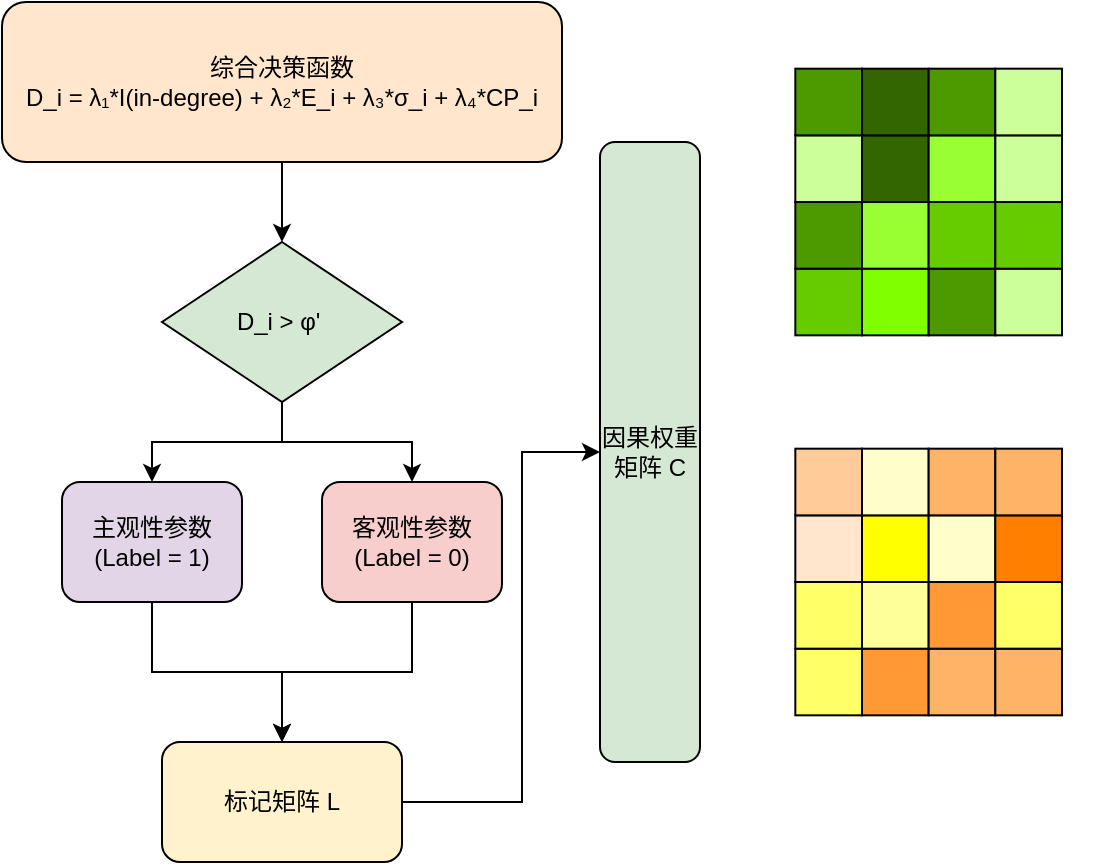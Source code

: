 <mxfile version="26.2.2">
  <diagram name="因果解耦学习" id="Xn1MKm5G6cUb3gmnLiGP">
    <mxGraphModel dx="790" dy="543" grid="1" gridSize="10" guides="1" tooltips="1" connect="1" arrows="1" fold="1" page="1" pageScale="1" pageWidth="827" pageHeight="1169" math="0" shadow="0">
      <root>
        <mxCell id="0" />
        <mxCell id="1" parent="0" />
        <mxCell id="ucolTSoBBcxQ1Ks-dDeu-4" value="综合决策函数&#xa;D_i = λ₁*I(in-degree) + λ₂*E_i + λ₃*σ_i + λ₄*CP_i" style="rounded=1;whiteSpace=wrap;html=1;fillColor=#ffe6cc;" vertex="1" parent="1">
          <mxGeometry x="90" y="490" width="280" height="80" as="geometry" />
        </mxCell>
        <mxCell id="ucolTSoBBcxQ1Ks-dDeu-5" value="D_i &amp;gt; φ&#39;&amp;nbsp;" style="rhombus;whiteSpace=wrap;html=1;fillColor=#d5e8d4;" vertex="1" parent="1">
          <mxGeometry x="170" y="610" width="120" height="80" as="geometry" />
        </mxCell>
        <mxCell id="ucolTSoBBcxQ1Ks-dDeu-6" value="主观性参数&#xa;(Label = 1)" style="rounded=1;whiteSpace=wrap;html=1;fillColor=#e1d5e7;" vertex="1" parent="1">
          <mxGeometry x="120" y="730" width="90" height="60" as="geometry" />
        </mxCell>
        <mxCell id="ucolTSoBBcxQ1Ks-dDeu-7" value="客观性参数&#xa;(Label = 0)" style="rounded=1;whiteSpace=wrap;html=1;fillColor=#f8cecc;" vertex="1" parent="1">
          <mxGeometry x="250" y="730" width="90" height="60" as="geometry" />
        </mxCell>
        <mxCell id="ucolTSoBBcxQ1Ks-dDeu-8" value="因果权重矩阵 C" style="rounded=1;whiteSpace=wrap;html=1;fillColor=#d5e8d4;" vertex="1" parent="1">
          <mxGeometry x="389" y="560" width="50" height="310" as="geometry" />
        </mxCell>
        <mxCell id="ucolTSoBBcxQ1Ks-dDeu-28" style="edgeStyle=orthogonalEdgeStyle;rounded=0;orthogonalLoop=1;jettySize=auto;html=1;exitX=1;exitY=0.5;exitDx=0;exitDy=0;entryX=0;entryY=0.5;entryDx=0;entryDy=0;" edge="1" parent="1" source="ucolTSoBBcxQ1Ks-dDeu-11" target="ucolTSoBBcxQ1Ks-dDeu-8">
          <mxGeometry relative="1" as="geometry">
            <Array as="points">
              <mxPoint x="350" y="890" />
              <mxPoint x="350" y="715" />
            </Array>
          </mxGeometry>
        </mxCell>
        <mxCell id="ucolTSoBBcxQ1Ks-dDeu-11" value="标记矩阵 L" style="rounded=1;whiteSpace=wrap;html=1;fillColor=#fff2cc;" vertex="1" parent="1">
          <mxGeometry x="170" y="860" width="120" height="60" as="geometry" />
        </mxCell>
        <mxCell id="ucolTSoBBcxQ1Ks-dDeu-13" style="edgeStyle=orthogonalEdgeStyle;rounded=0;html=1;" edge="1" parent="1" source="ucolTSoBBcxQ1Ks-dDeu-4" target="ucolTSoBBcxQ1Ks-dDeu-5">
          <mxGeometry relative="1" as="geometry" />
        </mxCell>
        <mxCell id="ucolTSoBBcxQ1Ks-dDeu-14" style="edgeStyle=orthogonalEdgeStyle;rounded=0;html=1;" edge="1" parent="1" source="ucolTSoBBcxQ1Ks-dDeu-5" target="ucolTSoBBcxQ1Ks-dDeu-6">
          <mxGeometry relative="1" as="geometry" />
        </mxCell>
        <mxCell id="ucolTSoBBcxQ1Ks-dDeu-15" style="edgeStyle=orthogonalEdgeStyle;rounded=0;html=1;" edge="1" parent="1" source="ucolTSoBBcxQ1Ks-dDeu-5" target="ucolTSoBBcxQ1Ks-dDeu-7">
          <mxGeometry relative="1" as="geometry" />
        </mxCell>
        <mxCell id="ucolTSoBBcxQ1Ks-dDeu-18" style="edgeStyle=orthogonalEdgeStyle;rounded=0;html=1;" edge="1" parent="1" source="ucolTSoBBcxQ1Ks-dDeu-6" target="ucolTSoBBcxQ1Ks-dDeu-11">
          <mxGeometry relative="1" as="geometry" />
        </mxCell>
        <mxCell id="ucolTSoBBcxQ1Ks-dDeu-19" style="edgeStyle=orthogonalEdgeStyle;rounded=0;html=1;" edge="1" parent="1" source="ucolTSoBBcxQ1Ks-dDeu-7" target="ucolTSoBBcxQ1Ks-dDeu-11">
          <mxGeometry relative="1" as="geometry" />
        </mxCell>
        <mxCell id="ucolTSoBBcxQ1Ks-dDeu-47" value="" style="group" vertex="1" connectable="0" parent="1">
          <mxGeometry x="480" y="520" width="160" height="140" as="geometry" />
        </mxCell>
        <mxCell id="ucolTSoBBcxQ1Ks-dDeu-48" value="" style="whiteSpace=wrap;html=1;aspect=fixed;fillColor=#66CC00;" vertex="1" parent="ucolTSoBBcxQ1Ks-dDeu-47">
          <mxGeometry x="6.667" y="103.33" width="33.333" height="33.333" as="geometry" />
        </mxCell>
        <mxCell id="ucolTSoBBcxQ1Ks-dDeu-49" value="" style="whiteSpace=wrap;html=1;aspect=fixed;fillColor=#80FF00;" vertex="1" parent="ucolTSoBBcxQ1Ks-dDeu-47">
          <mxGeometry x="40" y="103.33" width="33.333" height="33.333" as="geometry" />
        </mxCell>
        <mxCell id="ucolTSoBBcxQ1Ks-dDeu-50" value="" style="whiteSpace=wrap;html=1;aspect=fixed;fillColor=#4D9900;" vertex="1" parent="ucolTSoBBcxQ1Ks-dDeu-47">
          <mxGeometry x="73.333" y="103.33" width="33.333" height="33.333" as="geometry" />
        </mxCell>
        <mxCell id="ucolTSoBBcxQ1Ks-dDeu-51" value="" style="whiteSpace=wrap;html=1;aspect=fixed;fillColor=#CCFF99;" vertex="1" parent="ucolTSoBBcxQ1Ks-dDeu-47">
          <mxGeometry x="106.667" y="103.33" width="33.333" height="33.333" as="geometry" />
        </mxCell>
        <mxCell id="ucolTSoBBcxQ1Ks-dDeu-52" value="" style="whiteSpace=wrap;html=1;aspect=fixed;fillColor=#4D9900;" vertex="1" parent="ucolTSoBBcxQ1Ks-dDeu-47">
          <mxGeometry x="6.667" y="70" width="33.333" height="33.333" as="geometry" />
        </mxCell>
        <mxCell id="ucolTSoBBcxQ1Ks-dDeu-53" value="" style="whiteSpace=wrap;html=1;aspect=fixed;fillColor=#99FF33;" vertex="1" parent="ucolTSoBBcxQ1Ks-dDeu-47">
          <mxGeometry x="40" y="70" width="33.333" height="33.333" as="geometry" />
        </mxCell>
        <mxCell id="ucolTSoBBcxQ1Ks-dDeu-54" value="" style="whiteSpace=wrap;html=1;aspect=fixed;fillColor=#66CC00;" vertex="1" parent="ucolTSoBBcxQ1Ks-dDeu-47">
          <mxGeometry x="73.333" y="70" width="33.333" height="33.333" as="geometry" />
        </mxCell>
        <mxCell id="ucolTSoBBcxQ1Ks-dDeu-55" value="" style="whiteSpace=wrap;html=1;aspect=fixed;fillColor=#66CC00;" vertex="1" parent="ucolTSoBBcxQ1Ks-dDeu-47">
          <mxGeometry x="106.667" y="70" width="33.333" height="33.333" as="geometry" />
        </mxCell>
        <mxCell id="ucolTSoBBcxQ1Ks-dDeu-56" value="" style="whiteSpace=wrap;html=1;aspect=fixed;fillColor=#CCFF99;" vertex="1" parent="ucolTSoBBcxQ1Ks-dDeu-47">
          <mxGeometry x="6.667" y="36.67" width="33.333" height="33.333" as="geometry" />
        </mxCell>
        <mxCell id="ucolTSoBBcxQ1Ks-dDeu-57" value="" style="whiteSpace=wrap;html=1;aspect=fixed;fillColor=#336600;" vertex="1" parent="ucolTSoBBcxQ1Ks-dDeu-47">
          <mxGeometry x="40" y="36.67" width="33.333" height="33.333" as="geometry" />
        </mxCell>
        <mxCell id="ucolTSoBBcxQ1Ks-dDeu-58" value="" style="whiteSpace=wrap;html=1;aspect=fixed;fillColor=#99FF33;" vertex="1" parent="ucolTSoBBcxQ1Ks-dDeu-47">
          <mxGeometry x="73.333" y="36.67" width="33.333" height="33.333" as="geometry" />
        </mxCell>
        <mxCell id="ucolTSoBBcxQ1Ks-dDeu-59" value="" style="whiteSpace=wrap;html=1;aspect=fixed;fillColor=#CCFF99;" vertex="1" parent="ucolTSoBBcxQ1Ks-dDeu-47">
          <mxGeometry x="106.667" y="36.67" width="33.333" height="33.333" as="geometry" />
        </mxCell>
        <mxCell id="ucolTSoBBcxQ1Ks-dDeu-60" value="" style="whiteSpace=wrap;html=1;aspect=fixed;fillColor=#4D9900;" vertex="1" parent="ucolTSoBBcxQ1Ks-dDeu-47">
          <mxGeometry x="6.667" y="3.34" width="33.333" height="33.333" as="geometry" />
        </mxCell>
        <mxCell id="ucolTSoBBcxQ1Ks-dDeu-61" value="" style="whiteSpace=wrap;html=1;aspect=fixed;fillColor=#336600;" vertex="1" parent="ucolTSoBBcxQ1Ks-dDeu-47">
          <mxGeometry x="40" y="3.34" width="33.333" height="33.333" as="geometry" />
        </mxCell>
        <mxCell id="ucolTSoBBcxQ1Ks-dDeu-62" value="" style="whiteSpace=wrap;html=1;aspect=fixed;fillColor=#4D9900;" vertex="1" parent="ucolTSoBBcxQ1Ks-dDeu-47">
          <mxGeometry x="73.333" y="3.34" width="33.333" height="33.333" as="geometry" />
        </mxCell>
        <mxCell id="ucolTSoBBcxQ1Ks-dDeu-63" value="" style="whiteSpace=wrap;html=1;aspect=fixed;fillColor=#CCFF99;" vertex="1" parent="ucolTSoBBcxQ1Ks-dDeu-47">
          <mxGeometry x="106.667" y="3.34" width="33.333" height="33.333" as="geometry" />
        </mxCell>
        <mxCell id="ucolTSoBBcxQ1Ks-dDeu-64" value="" style="group" vertex="1" connectable="0" parent="1">
          <mxGeometry x="480" y="710" width="160" height="140" as="geometry" />
        </mxCell>
        <mxCell id="ucolTSoBBcxQ1Ks-dDeu-65" value="" style="whiteSpace=wrap;html=1;aspect=fixed;fillColor=#FFFF66;" vertex="1" parent="ucolTSoBBcxQ1Ks-dDeu-64">
          <mxGeometry x="6.667" y="103.33" width="33.333" height="33.333" as="geometry" />
        </mxCell>
        <mxCell id="ucolTSoBBcxQ1Ks-dDeu-66" value="" style="whiteSpace=wrap;html=1;aspect=fixed;fillColor=#FF9933;" vertex="1" parent="ucolTSoBBcxQ1Ks-dDeu-64">
          <mxGeometry x="40" y="103.33" width="33.333" height="33.333" as="geometry" />
        </mxCell>
        <mxCell id="ucolTSoBBcxQ1Ks-dDeu-67" value="" style="whiteSpace=wrap;html=1;aspect=fixed;fillColor=#FFB366;" vertex="1" parent="ucolTSoBBcxQ1Ks-dDeu-64">
          <mxGeometry x="73.333" y="103.33" width="33.333" height="33.333" as="geometry" />
        </mxCell>
        <mxCell id="ucolTSoBBcxQ1Ks-dDeu-68" value="" style="whiteSpace=wrap;html=1;aspect=fixed;fillColor=#FFB366;" vertex="1" parent="ucolTSoBBcxQ1Ks-dDeu-64">
          <mxGeometry x="106.667" y="103.33" width="33.333" height="33.333" as="geometry" />
        </mxCell>
        <mxCell id="ucolTSoBBcxQ1Ks-dDeu-69" value="" style="whiteSpace=wrap;html=1;aspect=fixed;fillColor=#FFFF66;" vertex="1" parent="ucolTSoBBcxQ1Ks-dDeu-64">
          <mxGeometry x="6.667" y="70" width="33.333" height="33.333" as="geometry" />
        </mxCell>
        <mxCell id="ucolTSoBBcxQ1Ks-dDeu-70" value="" style="whiteSpace=wrap;html=1;aspect=fixed;fillColor=#FFFF99;" vertex="1" parent="ucolTSoBBcxQ1Ks-dDeu-64">
          <mxGeometry x="40" y="70" width="33.333" height="33.333" as="geometry" />
        </mxCell>
        <mxCell id="ucolTSoBBcxQ1Ks-dDeu-71" value="" style="whiteSpace=wrap;html=1;aspect=fixed;fillColor=#FF9933;" vertex="1" parent="ucolTSoBBcxQ1Ks-dDeu-64">
          <mxGeometry x="73.333" y="70" width="33.333" height="33.333" as="geometry" />
        </mxCell>
        <mxCell id="ucolTSoBBcxQ1Ks-dDeu-72" value="" style="whiteSpace=wrap;html=1;aspect=fixed;fillColor=#FFFF66;" vertex="1" parent="ucolTSoBBcxQ1Ks-dDeu-64">
          <mxGeometry x="106.667" y="70" width="33.333" height="33.333" as="geometry" />
        </mxCell>
        <mxCell id="ucolTSoBBcxQ1Ks-dDeu-73" value="" style="whiteSpace=wrap;html=1;aspect=fixed;fillColor=#FFE6CC;" vertex="1" parent="ucolTSoBBcxQ1Ks-dDeu-64">
          <mxGeometry x="6.667" y="36.67" width="33.333" height="33.333" as="geometry" />
        </mxCell>
        <mxCell id="ucolTSoBBcxQ1Ks-dDeu-74" value="" style="whiteSpace=wrap;html=1;aspect=fixed;fillColor=#FFFF00;" vertex="1" parent="ucolTSoBBcxQ1Ks-dDeu-64">
          <mxGeometry x="40" y="36.67" width="33.333" height="33.333" as="geometry" />
        </mxCell>
        <mxCell id="ucolTSoBBcxQ1Ks-dDeu-75" value="" style="whiteSpace=wrap;html=1;aspect=fixed;fillColor=#FFFFCC;" vertex="1" parent="ucolTSoBBcxQ1Ks-dDeu-64">
          <mxGeometry x="73.333" y="36.67" width="33.333" height="33.333" as="geometry" />
        </mxCell>
        <mxCell id="ucolTSoBBcxQ1Ks-dDeu-76" value="" style="whiteSpace=wrap;html=1;aspect=fixed;fillColor=#FF8000;" vertex="1" parent="ucolTSoBBcxQ1Ks-dDeu-64">
          <mxGeometry x="106.667" y="36.67" width="33.333" height="33.333" as="geometry" />
        </mxCell>
        <mxCell id="ucolTSoBBcxQ1Ks-dDeu-77" value="" style="whiteSpace=wrap;html=1;aspect=fixed;fillColor=#FFCC99;" vertex="1" parent="ucolTSoBBcxQ1Ks-dDeu-64">
          <mxGeometry x="6.667" y="3.34" width="33.333" height="33.333" as="geometry" />
        </mxCell>
        <mxCell id="ucolTSoBBcxQ1Ks-dDeu-78" value="" style="whiteSpace=wrap;html=1;aspect=fixed;fillColor=#FFFFCC;" vertex="1" parent="ucolTSoBBcxQ1Ks-dDeu-64">
          <mxGeometry x="40" y="3.34" width="33.333" height="33.333" as="geometry" />
        </mxCell>
        <mxCell id="ucolTSoBBcxQ1Ks-dDeu-79" value="" style="whiteSpace=wrap;html=1;aspect=fixed;fillColor=#FFB366;" vertex="1" parent="ucolTSoBBcxQ1Ks-dDeu-64">
          <mxGeometry x="73.333" y="3.34" width="33.333" height="33.333" as="geometry" />
        </mxCell>
        <mxCell id="ucolTSoBBcxQ1Ks-dDeu-80" value="" style="whiteSpace=wrap;html=1;aspect=fixed;fillColor=#FFB366;" vertex="1" parent="ucolTSoBBcxQ1Ks-dDeu-64">
          <mxGeometry x="106.667" y="3.34" width="33.333" height="33.333" as="geometry" />
        </mxCell>
      </root>
    </mxGraphModel>
  </diagram>
</mxfile>
